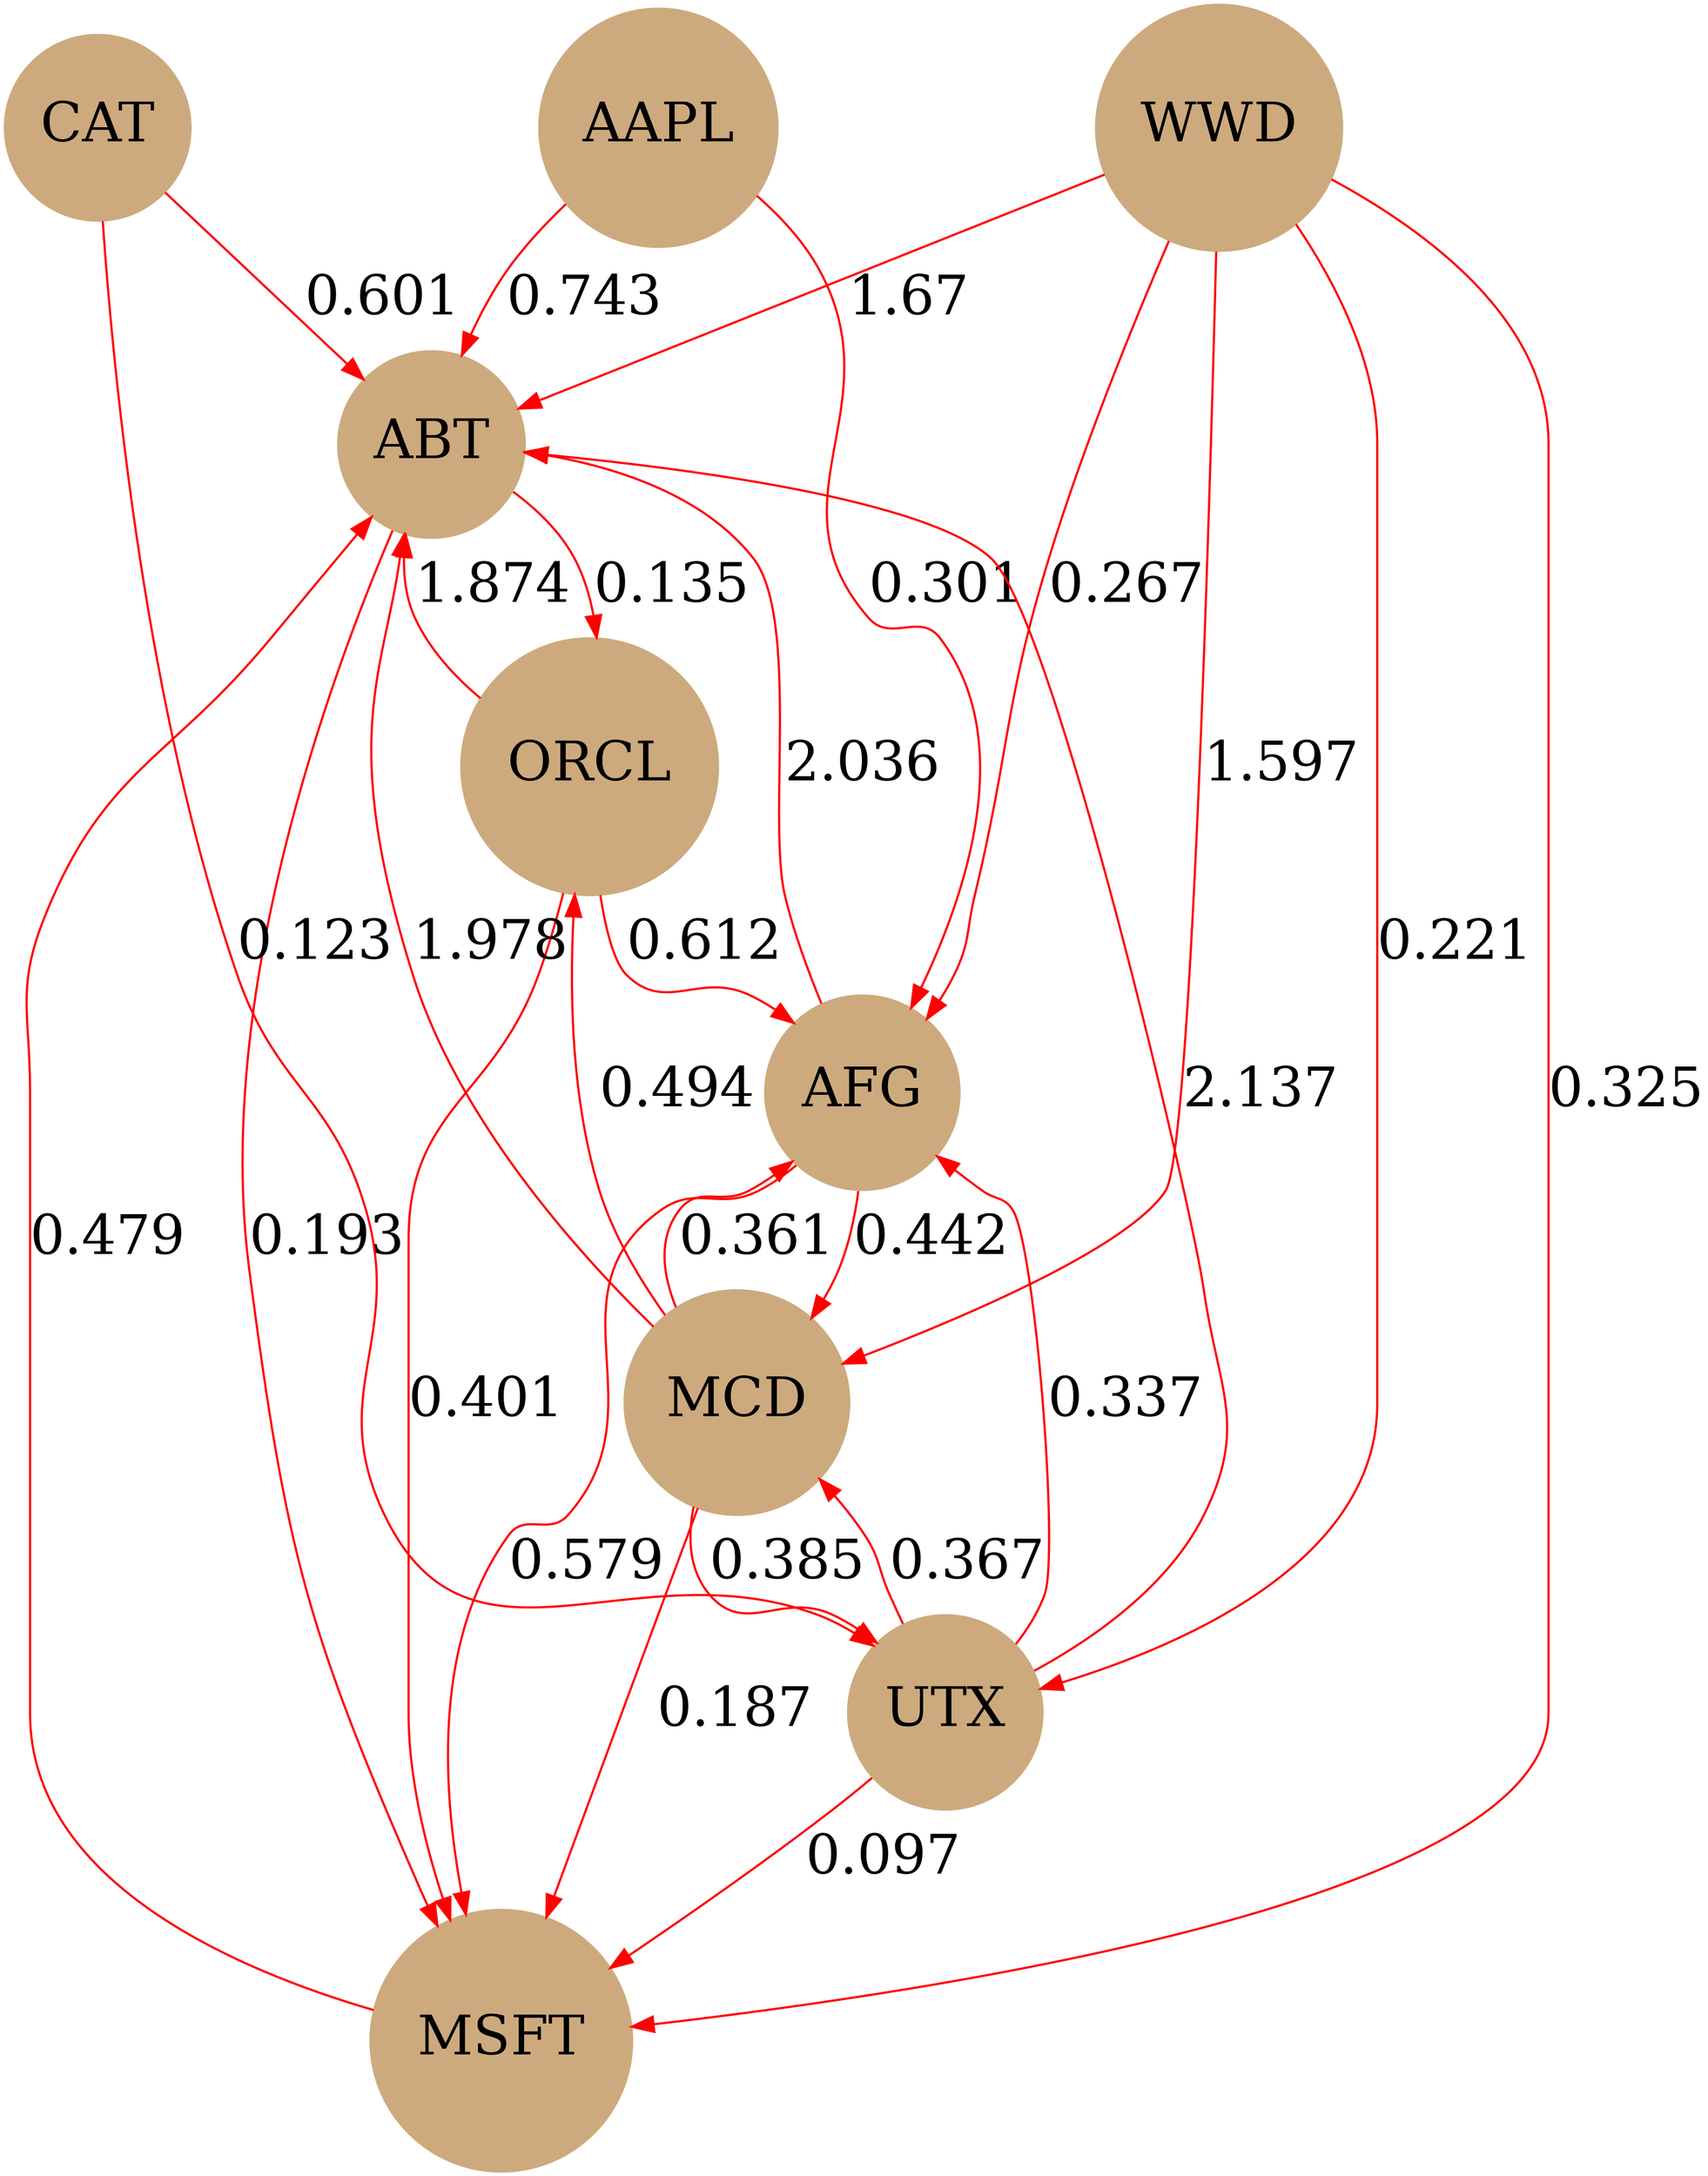 digraph {

node[fontsize=50]
edge[fontsize=50]

ABT -> ORCL	 [arrowsize=2,penwidth=2,color=red,label=0.135];
ABT -> MSFT	 [arrowsize=2,penwidth=2,color=red,label=0.193];
AAPL -> AFG	 [arrowsize=2,penwidth=2,color=red,label=0.301];
AAPL -> ABT	 [arrowsize=2,penwidth=2,color=red,label=0.743];
AFG -> ABT	 [arrowsize=2,penwidth=2,color=red,label=2.036];
AFG -> MSFT	 [arrowsize=2,penwidth=2,color=red,label=0.579];
AFG -> MCD	 [arrowsize=2,penwidth=2,color=red,label=0.442];
MSFT -> ABT	 [arrowsize=2,penwidth=2,color=red,label=0.479];
MCD -> AFG	 [arrowsize=2,penwidth=2,color=red,label=0.361];
MCD -> ORCL	 [arrowsize=2,penwidth=2,color=red,label=0.494];
MCD -> ABT	 [arrowsize=2,penwidth=2,color=red,label=1.978];
MCD -> UTX	 [arrowsize=2,penwidth=2,color=red,label=0.385];
MCD -> MSFT	 [arrowsize=2,penwidth=2,color=red,label=0.187];
CAT -> UTX	 [arrowsize=2,penwidth=2,color=red,label=0.123];
CAT -> ABT	 [arrowsize=2,penwidth=2,color=red,label=0.601];
UTX -> AFG	 [arrowsize=2,penwidth=2,color=red,label=0.337];
UTX -> MCD	 [arrowsize=2,penwidth=2,color=red,label=0.367];
UTX -> ABT	 [arrowsize=2,penwidth=2,color=red,label=2.137];
UTX -> MSFT	 [arrowsize=2,penwidth=2,color=red,label=0.097];
WWD -> AFG	 [arrowsize=2,penwidth=2,color=red,label=0.267];
WWD -> MCD	 [arrowsize=2,penwidth=2,color=red,label=1.597];
WWD -> ABT	 [arrowsize=2,penwidth=2,color=red,label=1.67];
WWD -> UTX	 [arrowsize=2,penwidth=2,color=red,label=0.221];
WWD -> MSFT	 [arrowsize=2,penwidth=2,color=red,label=0.325];
ORCL -> ABT	 [arrowsize=2,penwidth=2,color=red,label=1.874];
ORCL -> MSFT	 [arrowsize=2,penwidth=2,color=red,label=0.401];
ORCL -> AFG	 [arrowsize=2,penwidth=2,color=red,label=0.612];

AAPL [shape=circle,color=burlywood3,style=filled];
AFG [shape=circle,color=burlywood3,style=filled];
CAT [shape=circle,color=burlywood3,style=filled];
WWD [shape=circle,color=burlywood3,style=filled];
ORCL [shape=circle,color=burlywood3,style=filled];
ABT [shape=circle,color=burlywood3,style=filled];
UTX [shape=circle,color=burlywood3,style=filled];
MCD [shape=circle,color=burlywood3,style=filled];
MSFT [shape=circle,color=burlywood3,style=filled];

}
